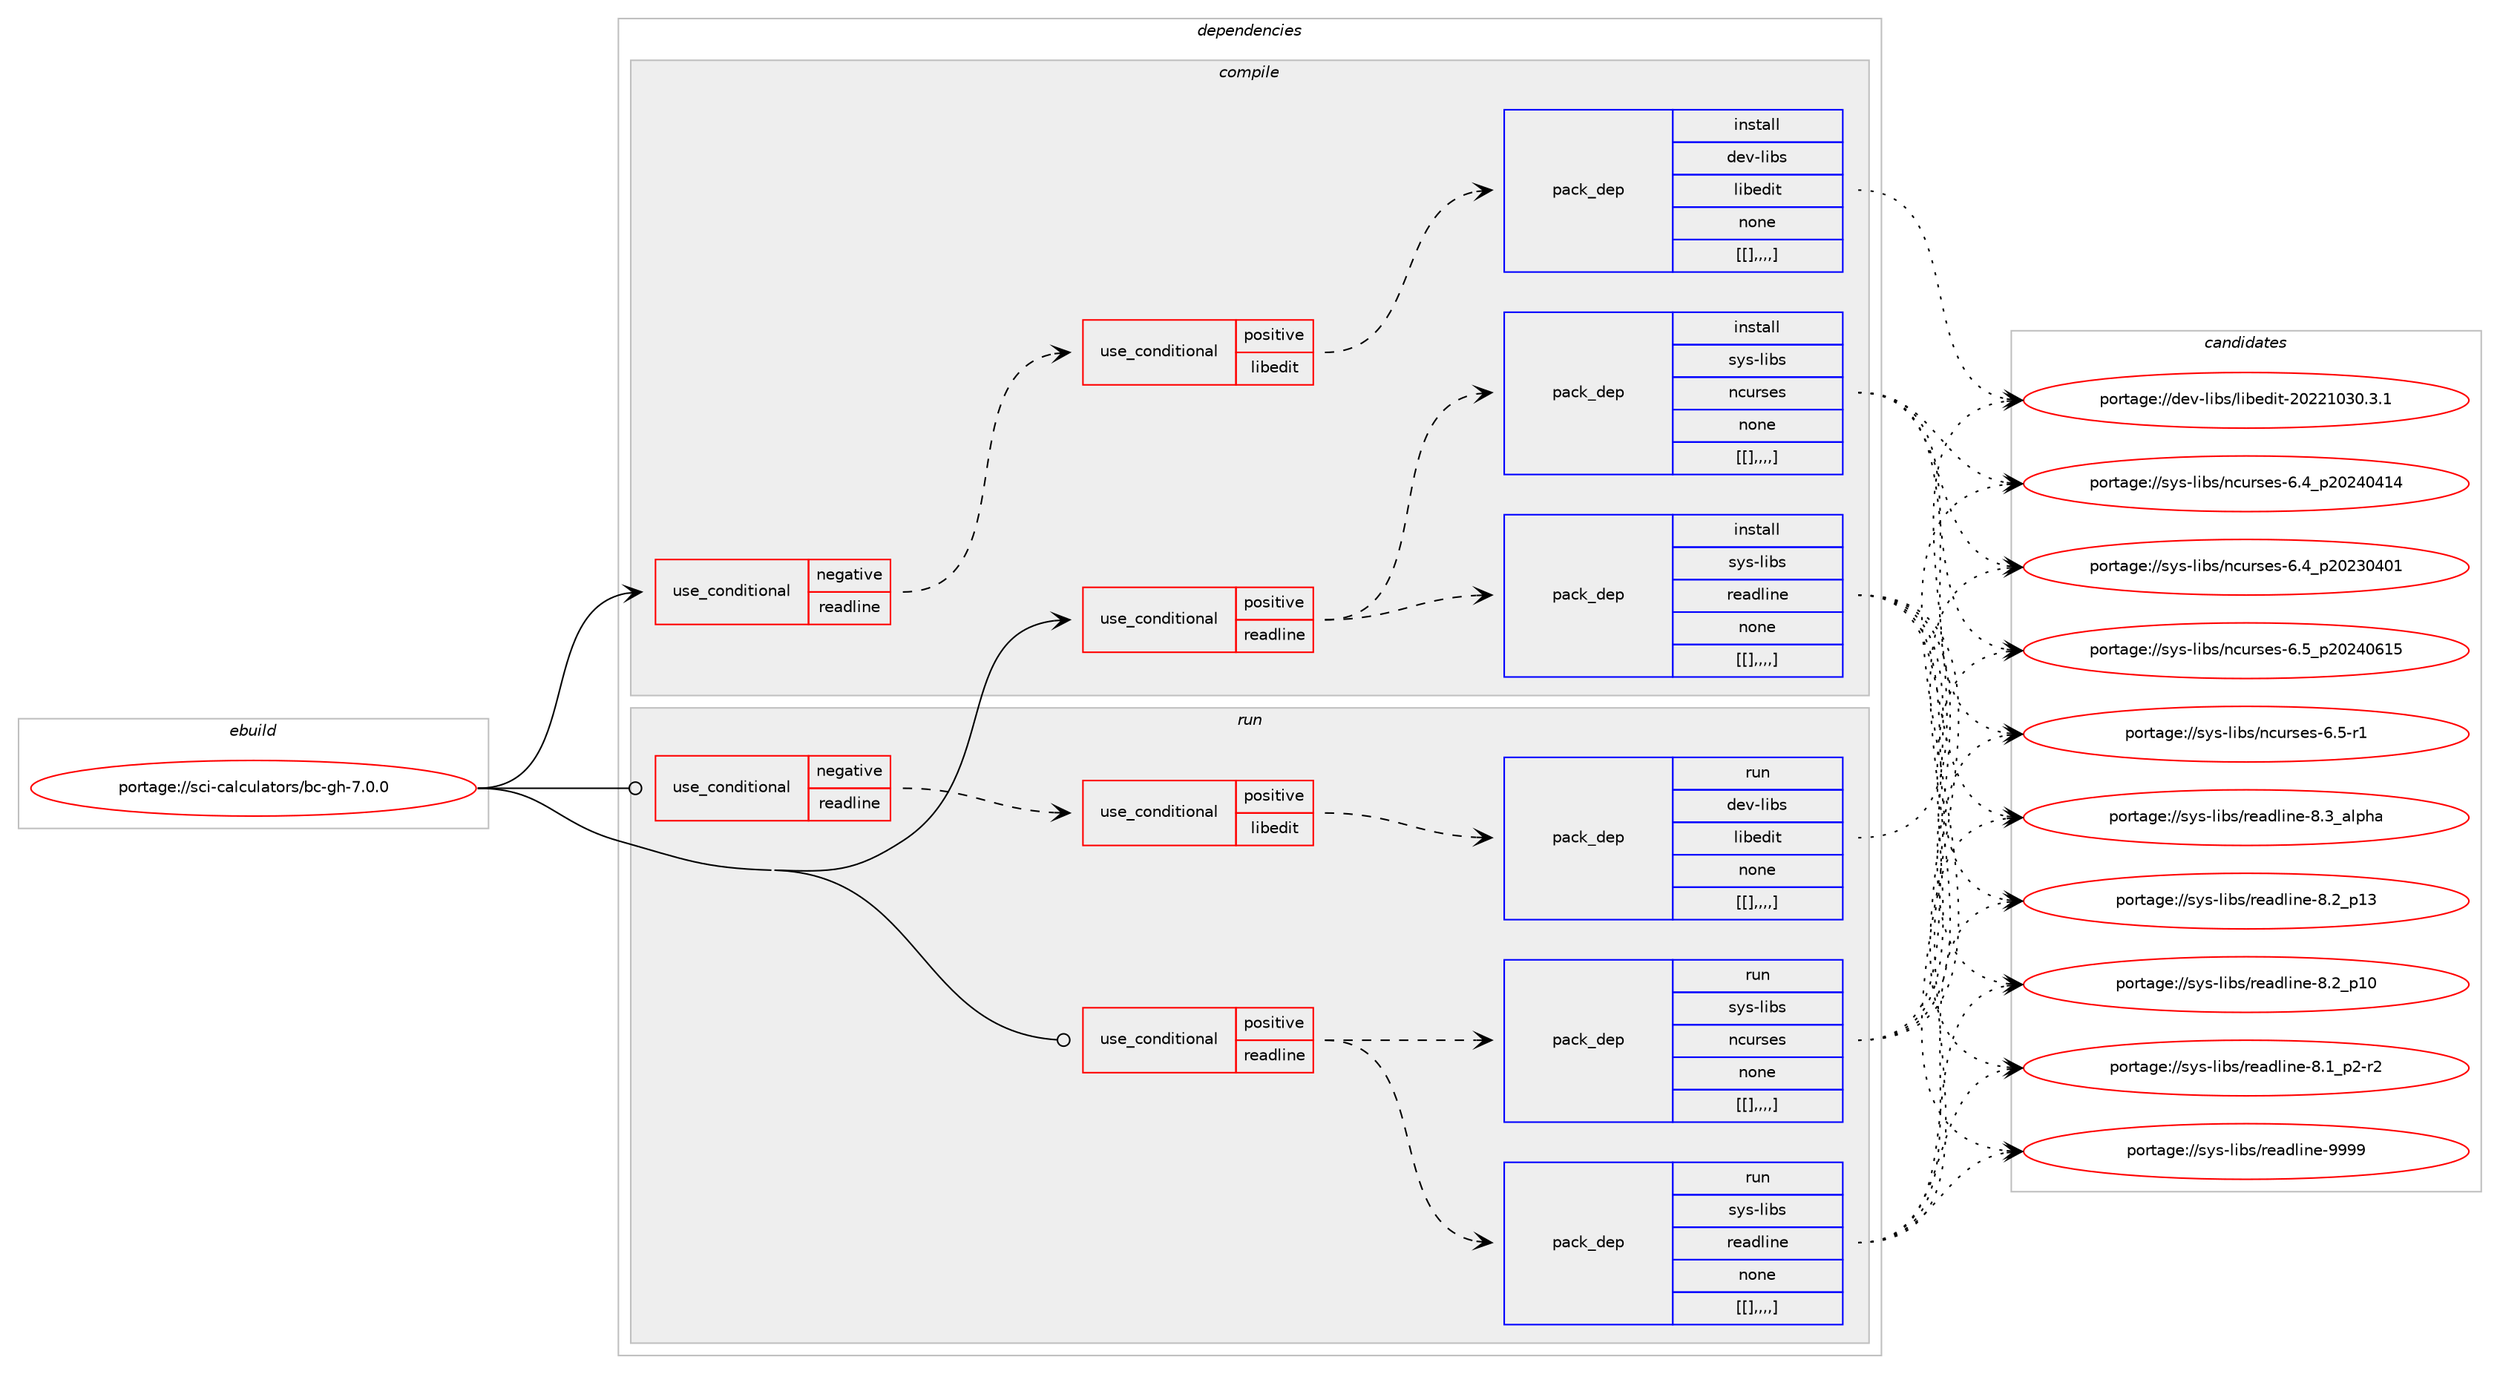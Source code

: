 digraph prolog {

# *************
# Graph options
# *************

newrank=true;
concentrate=true;
compound=true;
graph [rankdir=LR,fontname=Helvetica,fontsize=10,ranksep=1.5];#, ranksep=2.5, nodesep=0.2];
edge  [arrowhead=vee];
node  [fontname=Helvetica,fontsize=10];

# **********
# The ebuild
# **********

subgraph cluster_leftcol {
color=gray;
label=<<i>ebuild</i>>;
id [label="portage://sci-calculators/bc-gh-7.0.0", color=red, width=4, href="../sci-calculators/bc-gh-7.0.0.svg"];
}

# ****************
# The dependencies
# ****************

subgraph cluster_midcol {
color=gray;
label=<<i>dependencies</i>>;
subgraph cluster_compile {
fillcolor="#eeeeee";
style=filled;
label=<<i>compile</i>>;
subgraph cond1912 {
dependency5451 [label=<<TABLE BORDER="0" CELLBORDER="1" CELLSPACING="0" CELLPADDING="4"><TR><TD ROWSPAN="3" CELLPADDING="10">use_conditional</TD></TR><TR><TD>negative</TD></TR><TR><TD>readline</TD></TR></TABLE>>, shape=none, color=red];
subgraph cond1913 {
dependency5452 [label=<<TABLE BORDER="0" CELLBORDER="1" CELLSPACING="0" CELLPADDING="4"><TR><TD ROWSPAN="3" CELLPADDING="10">use_conditional</TD></TR><TR><TD>positive</TD></TR><TR><TD>libedit</TD></TR></TABLE>>, shape=none, color=red];
subgraph pack3524 {
dependency5453 [label=<<TABLE BORDER="0" CELLBORDER="1" CELLSPACING="0" CELLPADDING="4" WIDTH="220"><TR><TD ROWSPAN="6" CELLPADDING="30">pack_dep</TD></TR><TR><TD WIDTH="110">install</TD></TR><TR><TD>dev-libs</TD></TR><TR><TD>libedit</TD></TR><TR><TD>none</TD></TR><TR><TD>[[],,,,]</TD></TR></TABLE>>, shape=none, color=blue];
}
dependency5452:e -> dependency5453:w [weight=20,style="dashed",arrowhead="vee"];
}
dependency5451:e -> dependency5452:w [weight=20,style="dashed",arrowhead="vee"];
}
id:e -> dependency5451:w [weight=20,style="solid",arrowhead="vee"];
subgraph cond1914 {
dependency5454 [label=<<TABLE BORDER="0" CELLBORDER="1" CELLSPACING="0" CELLPADDING="4"><TR><TD ROWSPAN="3" CELLPADDING="10">use_conditional</TD></TR><TR><TD>positive</TD></TR><TR><TD>readline</TD></TR></TABLE>>, shape=none, color=red];
subgraph pack3525 {
dependency5455 [label=<<TABLE BORDER="0" CELLBORDER="1" CELLSPACING="0" CELLPADDING="4" WIDTH="220"><TR><TD ROWSPAN="6" CELLPADDING="30">pack_dep</TD></TR><TR><TD WIDTH="110">install</TD></TR><TR><TD>sys-libs</TD></TR><TR><TD>readline</TD></TR><TR><TD>none</TD></TR><TR><TD>[[],,,,]</TD></TR></TABLE>>, shape=none, color=blue];
}
dependency5454:e -> dependency5455:w [weight=20,style="dashed",arrowhead="vee"];
subgraph pack3526 {
dependency5456 [label=<<TABLE BORDER="0" CELLBORDER="1" CELLSPACING="0" CELLPADDING="4" WIDTH="220"><TR><TD ROWSPAN="6" CELLPADDING="30">pack_dep</TD></TR><TR><TD WIDTH="110">install</TD></TR><TR><TD>sys-libs</TD></TR><TR><TD>ncurses</TD></TR><TR><TD>none</TD></TR><TR><TD>[[],,,,]</TD></TR></TABLE>>, shape=none, color=blue];
}
dependency5454:e -> dependency5456:w [weight=20,style="dashed",arrowhead="vee"];
}
id:e -> dependency5454:w [weight=20,style="solid",arrowhead="vee"];
}
subgraph cluster_compileandrun {
fillcolor="#eeeeee";
style=filled;
label=<<i>compile and run</i>>;
}
subgraph cluster_run {
fillcolor="#eeeeee";
style=filled;
label=<<i>run</i>>;
subgraph cond1915 {
dependency5457 [label=<<TABLE BORDER="0" CELLBORDER="1" CELLSPACING="0" CELLPADDING="4"><TR><TD ROWSPAN="3" CELLPADDING="10">use_conditional</TD></TR><TR><TD>negative</TD></TR><TR><TD>readline</TD></TR></TABLE>>, shape=none, color=red];
subgraph cond1916 {
dependency5458 [label=<<TABLE BORDER="0" CELLBORDER="1" CELLSPACING="0" CELLPADDING="4"><TR><TD ROWSPAN="3" CELLPADDING="10">use_conditional</TD></TR><TR><TD>positive</TD></TR><TR><TD>libedit</TD></TR></TABLE>>, shape=none, color=red];
subgraph pack3527 {
dependency5459 [label=<<TABLE BORDER="0" CELLBORDER="1" CELLSPACING="0" CELLPADDING="4" WIDTH="220"><TR><TD ROWSPAN="6" CELLPADDING="30">pack_dep</TD></TR><TR><TD WIDTH="110">run</TD></TR><TR><TD>dev-libs</TD></TR><TR><TD>libedit</TD></TR><TR><TD>none</TD></TR><TR><TD>[[],,,,]</TD></TR></TABLE>>, shape=none, color=blue];
}
dependency5458:e -> dependency5459:w [weight=20,style="dashed",arrowhead="vee"];
}
dependency5457:e -> dependency5458:w [weight=20,style="dashed",arrowhead="vee"];
}
id:e -> dependency5457:w [weight=20,style="solid",arrowhead="odot"];
subgraph cond1917 {
dependency5460 [label=<<TABLE BORDER="0" CELLBORDER="1" CELLSPACING="0" CELLPADDING="4"><TR><TD ROWSPAN="3" CELLPADDING="10">use_conditional</TD></TR><TR><TD>positive</TD></TR><TR><TD>readline</TD></TR></TABLE>>, shape=none, color=red];
subgraph pack3528 {
dependency5461 [label=<<TABLE BORDER="0" CELLBORDER="1" CELLSPACING="0" CELLPADDING="4" WIDTH="220"><TR><TD ROWSPAN="6" CELLPADDING="30">pack_dep</TD></TR><TR><TD WIDTH="110">run</TD></TR><TR><TD>sys-libs</TD></TR><TR><TD>readline</TD></TR><TR><TD>none</TD></TR><TR><TD>[[],,,,]</TD></TR></TABLE>>, shape=none, color=blue];
}
dependency5460:e -> dependency5461:w [weight=20,style="dashed",arrowhead="vee"];
subgraph pack3529 {
dependency5462 [label=<<TABLE BORDER="0" CELLBORDER="1" CELLSPACING="0" CELLPADDING="4" WIDTH="220"><TR><TD ROWSPAN="6" CELLPADDING="30">pack_dep</TD></TR><TR><TD WIDTH="110">run</TD></TR><TR><TD>sys-libs</TD></TR><TR><TD>ncurses</TD></TR><TR><TD>none</TD></TR><TR><TD>[[],,,,]</TD></TR></TABLE>>, shape=none, color=blue];
}
dependency5460:e -> dependency5462:w [weight=20,style="dashed",arrowhead="vee"];
}
id:e -> dependency5460:w [weight=20,style="solid",arrowhead="odot"];
}
}

# **************
# The candidates
# **************

subgraph cluster_choices {
rank=same;
color=gray;
label=<<i>candidates</i>>;

subgraph choice3524 {
color=black;
nodesep=1;
choice1001011184510810598115471081059810110010511645504850504948514846514649 [label="portage://dev-libs/libedit-20221030.3.1", color=red, width=4,href="../dev-libs/libedit-20221030.3.1.svg"];
dependency5453:e -> choice1001011184510810598115471081059810110010511645504850504948514846514649:w [style=dotted,weight="100"];
}
subgraph choice3525 {
color=black;
nodesep=1;
choice115121115451081059811547114101971001081051101014557575757 [label="portage://sys-libs/readline-9999", color=red, width=4,href="../sys-libs/readline-9999.svg"];
choice1151211154510810598115471141019710010810511010145564651959710811210497 [label="portage://sys-libs/readline-8.3_alpha", color=red, width=4,href="../sys-libs/readline-8.3_alpha.svg"];
choice1151211154510810598115471141019710010810511010145564650951124951 [label="portage://sys-libs/readline-8.2_p13", color=red, width=4,href="../sys-libs/readline-8.2_p13.svg"];
choice1151211154510810598115471141019710010810511010145564650951124948 [label="portage://sys-libs/readline-8.2_p10", color=red, width=4,href="../sys-libs/readline-8.2_p10.svg"];
choice115121115451081059811547114101971001081051101014556464995112504511450 [label="portage://sys-libs/readline-8.1_p2-r2", color=red, width=4,href="../sys-libs/readline-8.1_p2-r2.svg"];
dependency5455:e -> choice115121115451081059811547114101971001081051101014557575757:w [style=dotted,weight="100"];
dependency5455:e -> choice1151211154510810598115471141019710010810511010145564651959710811210497:w [style=dotted,weight="100"];
dependency5455:e -> choice1151211154510810598115471141019710010810511010145564650951124951:w [style=dotted,weight="100"];
dependency5455:e -> choice1151211154510810598115471141019710010810511010145564650951124948:w [style=dotted,weight="100"];
dependency5455:e -> choice115121115451081059811547114101971001081051101014556464995112504511450:w [style=dotted,weight="100"];
}
subgraph choice3526 {
color=black;
nodesep=1;
choice1151211154510810598115471109911711411510111545544653951125048505248544953 [label="portage://sys-libs/ncurses-6.5_p20240615", color=red, width=4,href="../sys-libs/ncurses-6.5_p20240615.svg"];
choice11512111545108105981154711099117114115101115455446534511449 [label="portage://sys-libs/ncurses-6.5-r1", color=red, width=4,href="../sys-libs/ncurses-6.5-r1.svg"];
choice1151211154510810598115471109911711411510111545544652951125048505248524952 [label="portage://sys-libs/ncurses-6.4_p20240414", color=red, width=4,href="../sys-libs/ncurses-6.4_p20240414.svg"];
choice1151211154510810598115471109911711411510111545544652951125048505148524849 [label="portage://sys-libs/ncurses-6.4_p20230401", color=red, width=4,href="../sys-libs/ncurses-6.4_p20230401.svg"];
dependency5456:e -> choice1151211154510810598115471109911711411510111545544653951125048505248544953:w [style=dotted,weight="100"];
dependency5456:e -> choice11512111545108105981154711099117114115101115455446534511449:w [style=dotted,weight="100"];
dependency5456:e -> choice1151211154510810598115471109911711411510111545544652951125048505248524952:w [style=dotted,weight="100"];
dependency5456:e -> choice1151211154510810598115471109911711411510111545544652951125048505148524849:w [style=dotted,weight="100"];
}
subgraph choice3527 {
color=black;
nodesep=1;
choice1001011184510810598115471081059810110010511645504850504948514846514649 [label="portage://dev-libs/libedit-20221030.3.1", color=red, width=4,href="../dev-libs/libedit-20221030.3.1.svg"];
dependency5459:e -> choice1001011184510810598115471081059810110010511645504850504948514846514649:w [style=dotted,weight="100"];
}
subgraph choice3528 {
color=black;
nodesep=1;
choice115121115451081059811547114101971001081051101014557575757 [label="portage://sys-libs/readline-9999", color=red, width=4,href="../sys-libs/readline-9999.svg"];
choice1151211154510810598115471141019710010810511010145564651959710811210497 [label="portage://sys-libs/readline-8.3_alpha", color=red, width=4,href="../sys-libs/readline-8.3_alpha.svg"];
choice1151211154510810598115471141019710010810511010145564650951124951 [label="portage://sys-libs/readline-8.2_p13", color=red, width=4,href="../sys-libs/readline-8.2_p13.svg"];
choice1151211154510810598115471141019710010810511010145564650951124948 [label="portage://sys-libs/readline-8.2_p10", color=red, width=4,href="../sys-libs/readline-8.2_p10.svg"];
choice115121115451081059811547114101971001081051101014556464995112504511450 [label="portage://sys-libs/readline-8.1_p2-r2", color=red, width=4,href="../sys-libs/readline-8.1_p2-r2.svg"];
dependency5461:e -> choice115121115451081059811547114101971001081051101014557575757:w [style=dotted,weight="100"];
dependency5461:e -> choice1151211154510810598115471141019710010810511010145564651959710811210497:w [style=dotted,weight="100"];
dependency5461:e -> choice1151211154510810598115471141019710010810511010145564650951124951:w [style=dotted,weight="100"];
dependency5461:e -> choice1151211154510810598115471141019710010810511010145564650951124948:w [style=dotted,weight="100"];
dependency5461:e -> choice115121115451081059811547114101971001081051101014556464995112504511450:w [style=dotted,weight="100"];
}
subgraph choice3529 {
color=black;
nodesep=1;
choice1151211154510810598115471109911711411510111545544653951125048505248544953 [label="portage://sys-libs/ncurses-6.5_p20240615", color=red, width=4,href="../sys-libs/ncurses-6.5_p20240615.svg"];
choice11512111545108105981154711099117114115101115455446534511449 [label="portage://sys-libs/ncurses-6.5-r1", color=red, width=4,href="../sys-libs/ncurses-6.5-r1.svg"];
choice1151211154510810598115471109911711411510111545544652951125048505248524952 [label="portage://sys-libs/ncurses-6.4_p20240414", color=red, width=4,href="../sys-libs/ncurses-6.4_p20240414.svg"];
choice1151211154510810598115471109911711411510111545544652951125048505148524849 [label="portage://sys-libs/ncurses-6.4_p20230401", color=red, width=4,href="../sys-libs/ncurses-6.4_p20230401.svg"];
dependency5462:e -> choice1151211154510810598115471109911711411510111545544653951125048505248544953:w [style=dotted,weight="100"];
dependency5462:e -> choice11512111545108105981154711099117114115101115455446534511449:w [style=dotted,weight="100"];
dependency5462:e -> choice1151211154510810598115471109911711411510111545544652951125048505248524952:w [style=dotted,weight="100"];
dependency5462:e -> choice1151211154510810598115471109911711411510111545544652951125048505148524849:w [style=dotted,weight="100"];
}
}

}
